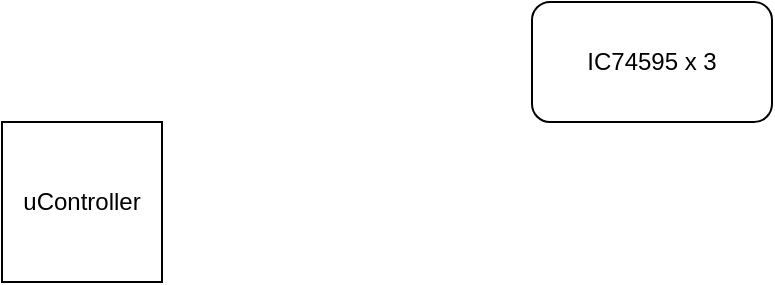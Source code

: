 <mxfile version="11.0.7"><diagram id="k3ebbXqG1gnlMCN7nfx2" name="Page-1"><mxGraphModel dx="826" dy="493" grid="1" gridSize="10" guides="1" tooltips="1" connect="1" arrows="1" fold="1" page="1" pageScale="1" pageWidth="850" pageHeight="1100" math="0" shadow="0"><root><mxCell id="0"/><mxCell id="1" parent="0"/><mxCell id="6ZoR1lkYb5j4NlgNZ2Gx-2" value="uController" style="whiteSpace=wrap;html=1;aspect=fixed;" vertex="1" parent="1"><mxGeometry x="385" y="130" width="80" height="80" as="geometry"/></mxCell><mxCell id="6ZoR1lkYb5j4NlgNZ2Gx-3" value="IC74595 x 3" style="rounded=1;whiteSpace=wrap;html=1;" vertex="1" parent="1"><mxGeometry x="650" y="70" width="120" height="60" as="geometry"/></mxCell></root></mxGraphModel></diagram></mxfile>